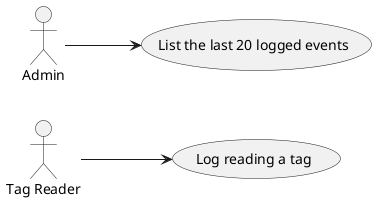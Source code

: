 @startuml
left to right direction
:Tag Reader: as Reader
Reader --> (Log reading a tag)
Admin --> (List the last 20 logged events)
@enduml
